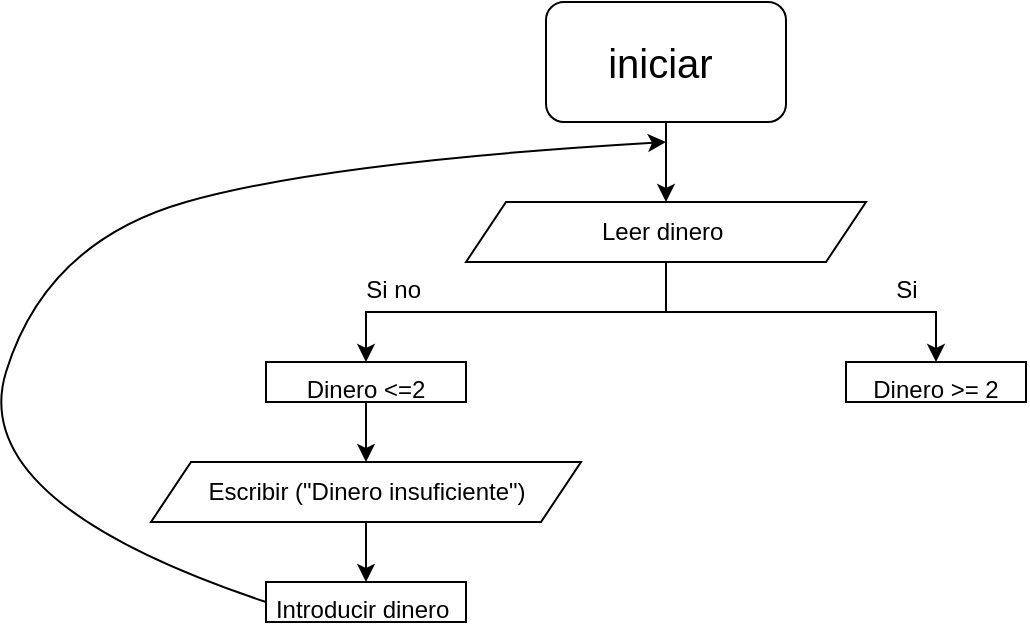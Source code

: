 <mxfile version="20.3.3" type="github">
  <diagram id="sttQ9vXUCq9UvJe0Id4P" name="Página-1">
    <mxGraphModel dx="677" dy="351" grid="1" gridSize="10" guides="1" tooltips="1" connect="1" arrows="1" fold="1" page="1" pageScale="1" pageWidth="827" pageHeight="1169" math="0" shadow="0">
      <root>
        <mxCell id="0" />
        <mxCell id="1" parent="0" />
        <mxCell id="cwpP_aH2PxJBFw5BAHNS-1" value="&lt;font style=&quot;font-size: 20px;&quot;&gt;iniciar&amp;nbsp;&lt;/font&gt;" style="rounded=1;whiteSpace=wrap;html=1;" vertex="1" parent="1">
          <mxGeometry x="340" y="20" width="120" height="60" as="geometry" />
        </mxCell>
        <mxCell id="cwpP_aH2PxJBFw5BAHNS-2" value="" style="endArrow=classic;html=1;rounded=0;fontSize=20;exitX=0.5;exitY=1;exitDx=0;exitDy=0;" edge="1" source="cwpP_aH2PxJBFw5BAHNS-1" parent="1">
          <mxGeometry width="50" height="50" relative="1" as="geometry">
            <mxPoint x="380" y="70" as="sourcePoint" />
            <mxPoint x="400" y="120" as="targetPoint" />
          </mxGeometry>
        </mxCell>
        <mxCell id="cwpP_aH2PxJBFw5BAHNS-18" style="edgeStyle=orthogonalEdgeStyle;rounded=0;orthogonalLoop=1;jettySize=auto;html=1;exitX=0.5;exitY=1;exitDx=0;exitDy=0;fontSize=12;" edge="1" parent="1" source="cwpP_aH2PxJBFw5BAHNS-3" target="cwpP_aH2PxJBFw5BAHNS-9">
          <mxGeometry relative="1" as="geometry" />
        </mxCell>
        <mxCell id="cwpP_aH2PxJBFw5BAHNS-3" value="Leer dinero&amp;nbsp;" style="shape=parallelogram;perimeter=parallelogramPerimeter;whiteSpace=wrap;html=1;fixedSize=1;" vertex="1" parent="1">
          <mxGeometry x="300" y="120" width="200" height="30" as="geometry" />
        </mxCell>
        <mxCell id="cwpP_aH2PxJBFw5BAHNS-6" style="edgeStyle=orthogonalEdgeStyle;rounded=0;orthogonalLoop=1;jettySize=auto;html=1;entryX=0.5;entryY=0;entryDx=0;entryDy=0;fontSize=20;exitX=0.5;exitY=1;exitDx=0;exitDy=0;" edge="1" source="cwpP_aH2PxJBFw5BAHNS-3" target="cwpP_aH2PxJBFw5BAHNS-15" parent="1">
          <mxGeometry relative="1" as="geometry">
            <mxPoint x="390" y="160" as="sourcePoint" />
          </mxGeometry>
        </mxCell>
        <mxCell id="cwpP_aH2PxJBFw5BAHNS-9" value="&lt;font style=&quot;font-size: 12px;&quot;&gt;Dinero &amp;gt;= 2&lt;/font&gt;" style="rounded=0;whiteSpace=wrap;html=1;fontSize=20;" vertex="1" parent="1">
          <mxGeometry x="490" y="200" width="90" height="20" as="geometry" />
        </mxCell>
        <mxCell id="cwpP_aH2PxJBFw5BAHNS-13" value="&lt;font style=&quot;font-size: 12px;&quot;&gt;Si&lt;/font&gt;" style="text;html=1;align=center;verticalAlign=middle;resizable=0;points=[];autosize=1;strokeColor=none;fillColor=none;fontSize=20;" vertex="1" parent="1">
          <mxGeometry x="505" y="140" width="30" height="40" as="geometry" />
        </mxCell>
        <mxCell id="cwpP_aH2PxJBFw5BAHNS-14" value="&lt;font style=&quot;font-size: 12px;&quot;&gt;Si no&amp;nbsp;&lt;/font&gt;" style="text;html=1;align=center;verticalAlign=middle;resizable=0;points=[];autosize=1;strokeColor=none;fillColor=none;fontSize=20;" vertex="1" parent="1">
          <mxGeometry x="240" y="140" width="50" height="40" as="geometry" />
        </mxCell>
        <mxCell id="cwpP_aH2PxJBFw5BAHNS-21" style="edgeStyle=orthogonalEdgeStyle;rounded=0;orthogonalLoop=1;jettySize=auto;html=1;exitX=0.5;exitY=1;exitDx=0;exitDy=0;entryX=0.5;entryY=0;entryDx=0;entryDy=0;fontSize=12;" edge="1" parent="1" source="cwpP_aH2PxJBFw5BAHNS-15" target="cwpP_aH2PxJBFw5BAHNS-19">
          <mxGeometry relative="1" as="geometry" />
        </mxCell>
        <mxCell id="cwpP_aH2PxJBFw5BAHNS-15" value="&lt;font style=&quot;font-size: 12px;&quot;&gt;Dinero &amp;lt;=2&lt;/font&gt;" style="rounded=0;whiteSpace=wrap;html=1;fontSize=20;" vertex="1" parent="1">
          <mxGeometry x="200" y="200" width="100" height="20" as="geometry" />
        </mxCell>
        <mxCell id="cwpP_aH2PxJBFw5BAHNS-23" style="edgeStyle=orthogonalEdgeStyle;rounded=0;orthogonalLoop=1;jettySize=auto;html=1;exitX=0.5;exitY=1;exitDx=0;exitDy=0;entryX=0.5;entryY=0;entryDx=0;entryDy=0;fontSize=12;" edge="1" parent="1" source="cwpP_aH2PxJBFw5BAHNS-19" target="cwpP_aH2PxJBFw5BAHNS-22">
          <mxGeometry relative="1" as="geometry" />
        </mxCell>
        <mxCell id="cwpP_aH2PxJBFw5BAHNS-19" value="Escribir (&quot;Dinero insuficiente&quot;)" style="shape=parallelogram;perimeter=parallelogramPerimeter;whiteSpace=wrap;html=1;fixedSize=1;fontSize=12;" vertex="1" parent="1">
          <mxGeometry x="142.5" y="250" width="215" height="30" as="geometry" />
        </mxCell>
        <mxCell id="cwpP_aH2PxJBFw5BAHNS-22" value="&lt;span style=&quot;font-size: 12px;&quot;&gt;Introducir dinero&amp;nbsp;&lt;/span&gt;" style="rounded=0;whiteSpace=wrap;html=1;fontSize=20;" vertex="1" parent="1">
          <mxGeometry x="200" y="310" width="100" height="20" as="geometry" />
        </mxCell>
        <mxCell id="cwpP_aH2PxJBFw5BAHNS-24" value="" style="curved=1;endArrow=classic;html=1;rounded=0;fontSize=12;exitX=0;exitY=0.5;exitDx=0;exitDy=0;" edge="1" parent="1" source="cwpP_aH2PxJBFw5BAHNS-22">
          <mxGeometry width="50" height="50" relative="1" as="geometry">
            <mxPoint x="320" y="280" as="sourcePoint" />
            <mxPoint x="400" y="90" as="targetPoint" />
            <Array as="points">
              <mxPoint x="50" y="270" />
              <mxPoint x="90" y="140" />
              <mxPoint x="230" y="100" />
            </Array>
          </mxGeometry>
        </mxCell>
      </root>
    </mxGraphModel>
  </diagram>
</mxfile>
